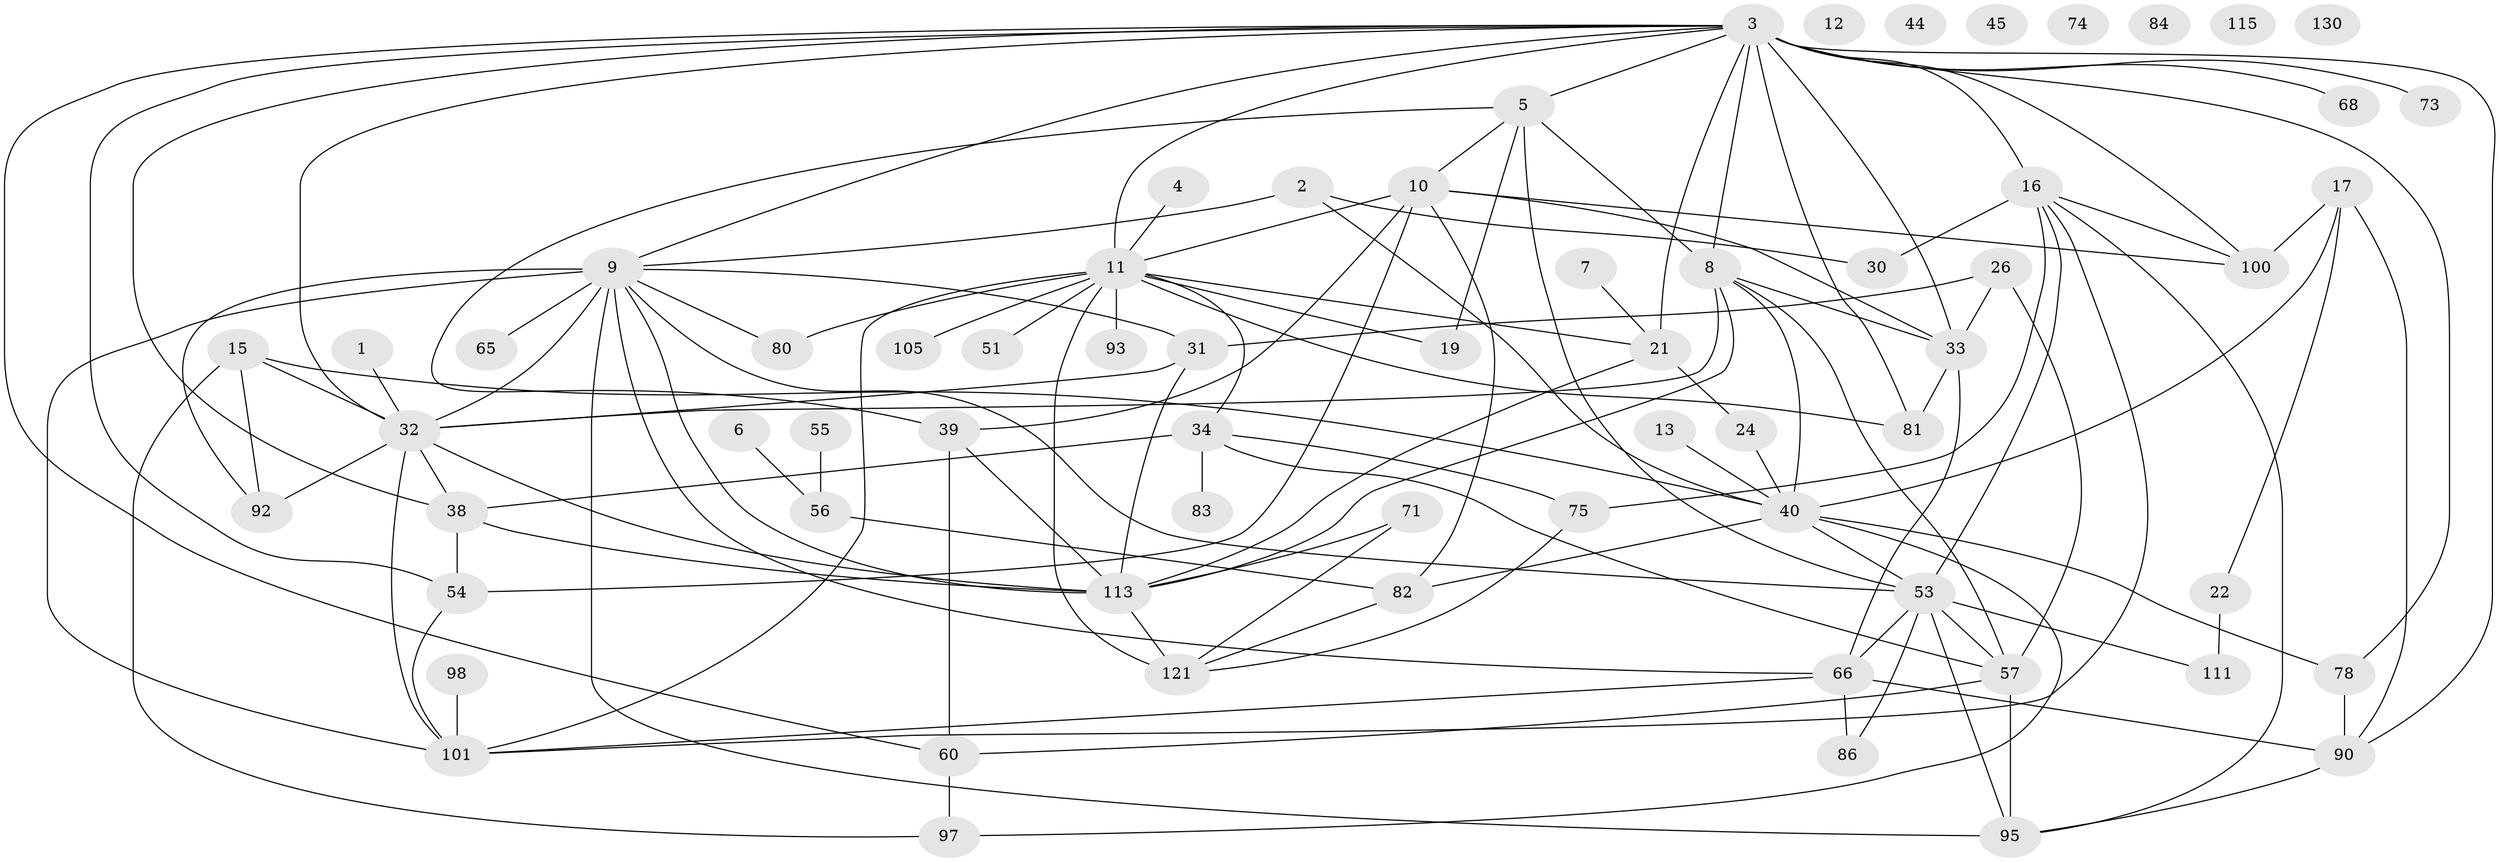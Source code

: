 // original degree distribution, {1: 0.13533834586466165, 2: 0.18796992481203006, 6: 0.045112781954887216, 4: 0.21052631578947367, 7: 0.03007518796992481, 5: 0.09022556390977443, 0: 0.05263157894736842, 3: 0.24060150375939848, 8: 0.007518796992481203}
// Generated by graph-tools (version 1.1) at 2025/13/03/09/25 04:13:00]
// undirected, 66 vertices, 124 edges
graph export_dot {
graph [start="1"]
  node [color=gray90,style=filled];
  1;
  2 [super="+23"];
  3 [super="+20+126+25"];
  4;
  5 [super="+18+76"];
  6;
  7;
  8 [super="+48+77"];
  9 [super="+119+62+36+110"];
  10 [super="+43"];
  11 [super="+124+29+14"];
  12;
  13;
  15 [super="+27"];
  16 [super="+35+85+46"];
  17 [super="+89"];
  19 [super="+63"];
  21 [super="+117"];
  22;
  24;
  26;
  30 [super="+99"];
  31 [super="+37+127"];
  32 [super="+61+69+106+59+41"];
  33 [super="+49+58"];
  34 [super="+131+107"];
  38 [super="+52+50"];
  39 [super="+88"];
  40 [super="+42+79"];
  44;
  45;
  51;
  53 [super="+104+72"];
  54 [super="+67"];
  55;
  56 [super="+116"];
  57 [super="+70"];
  60;
  65;
  66 [super="+94"];
  68;
  71;
  73;
  74;
  75;
  78 [super="+122"];
  80 [super="+109"];
  81;
  82;
  83;
  84;
  86;
  90 [super="+112"];
  92;
  93 [super="+108"];
  95;
  97;
  98;
  100 [super="+132"];
  101 [super="+123+102+118"];
  105;
  111;
  113 [super="+114"];
  115;
  121;
  130;
  1 -- 32;
  2 -- 9;
  2 -- 30;
  2 -- 40;
  3 -- 81;
  3 -- 68;
  3 -- 54;
  3 -- 73;
  3 -- 78;
  3 -- 8;
  3 -- 32 [weight=2];
  3 -- 100;
  3 -- 38;
  3 -- 11;
  3 -- 16 [weight=4];
  3 -- 21;
  3 -- 90;
  3 -- 60;
  3 -- 9;
  3 -- 5 [weight=2];
  3 -- 33;
  4 -- 11;
  5 -- 10;
  5 -- 53;
  5 -- 19;
  5 -- 39;
  5 -- 8;
  6 -- 56;
  7 -- 21;
  8 -- 113;
  8 -- 32;
  8 -- 40;
  8 -- 33;
  8 -- 57;
  9 -- 95;
  9 -- 66;
  9 -- 80 [weight=2];
  9 -- 31;
  9 -- 32 [weight=2];
  9 -- 53;
  9 -- 92;
  9 -- 65;
  9 -- 101;
  9 -- 113;
  10 -- 82;
  10 -- 11;
  10 -- 100;
  10 -- 39;
  10 -- 33;
  10 -- 54;
  11 -- 121 [weight=2];
  11 -- 21;
  11 -- 105;
  11 -- 34;
  11 -- 80;
  11 -- 81;
  11 -- 51;
  11 -- 93;
  11 -- 19;
  11 -- 101;
  13 -- 40;
  15 -- 97;
  15 -- 92;
  15 -- 32;
  15 -- 40;
  16 -- 100;
  16 -- 75;
  16 -- 95;
  16 -- 53;
  16 -- 30;
  16 -- 101;
  17 -- 90;
  17 -- 100;
  17 -- 22;
  17 -- 40;
  21 -- 24;
  21 -- 113;
  22 -- 111;
  24 -- 40;
  26 -- 57;
  26 -- 31;
  26 -- 33;
  31 -- 32;
  31 -- 113;
  32 -- 92;
  32 -- 38;
  32 -- 101;
  32 -- 113;
  33 -- 66 [weight=2];
  33 -- 81;
  34 -- 57;
  34 -- 83;
  34 -- 75;
  34 -- 38;
  38 -- 54;
  38 -- 113;
  39 -- 60;
  39 -- 113;
  40 -- 82;
  40 -- 97;
  40 -- 78;
  40 -- 53;
  53 -- 86;
  53 -- 111;
  53 -- 66;
  53 -- 95;
  53 -- 57;
  54 -- 101;
  55 -- 56;
  56 -- 82;
  57 -- 60;
  57 -- 95;
  60 -- 97;
  66 -- 86;
  66 -- 90;
  66 -- 101;
  71 -- 113;
  71 -- 121;
  75 -- 121;
  78 -- 90 [weight=3];
  82 -- 121;
  90 -- 95;
  98 -- 101;
  113 -- 121;
}

